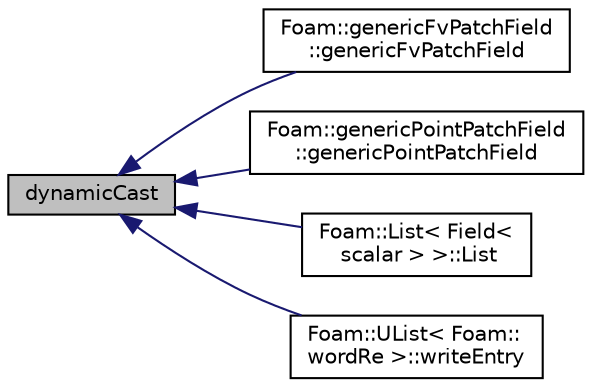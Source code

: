 digraph "dynamicCast"
{
  bgcolor="transparent";
  edge [fontname="Helvetica",fontsize="10",labelfontname="Helvetica",labelfontsize="10"];
  node [fontname="Helvetica",fontsize="10",shape=record];
  rankdir="LR";
  Node34020 [label="dynamicCast",height=0.2,width=0.4,color="black", fillcolor="grey75", style="filled", fontcolor="black"];
  Node34020 -> Node34021 [dir="back",color="midnightblue",fontsize="10",style="solid",fontname="Helvetica"];
  Node34021 [label="Foam::genericFvPatchField\l::genericFvPatchField",height=0.2,width=0.4,color="black",URL="$a24689.html#a55caa01e757d3893cd3a7034439317d9",tooltip="Construct from patch, internal field and dictionary. "];
  Node34020 -> Node34022 [dir="back",color="midnightblue",fontsize="10",style="solid",fontname="Helvetica"];
  Node34022 [label="Foam::genericPointPatchField\l::genericPointPatchField",height=0.2,width=0.4,color="black",URL="$a24693.html#abb7dd7bf600b72b3b82ea631844b5eb3",tooltip="Construct from patch, internal field and dictionary. "];
  Node34020 -> Node34023 [dir="back",color="midnightblue",fontsize="10",style="solid",fontname="Helvetica"];
  Node34023 [label="Foam::List\< Field\<\l scalar \> \>::List",height=0.2,width=0.4,color="black",URL="$a26833.html#a14f9ee6bb196d1f585f55ea49dc15a0c",tooltip="Construct from Istream. "];
  Node34020 -> Node34024 [dir="back",color="midnightblue",fontsize="10",style="solid",fontname="Helvetica"];
  Node34024 [label="Foam::UList\< Foam::\lwordRe \>::writeEntry",height=0.2,width=0.4,color="black",URL="$a26837.html#ab40cda08e1d63badc1dbc7c31005601e",tooltip="Write the UList as a dictionary entry with keyword. "];
}
